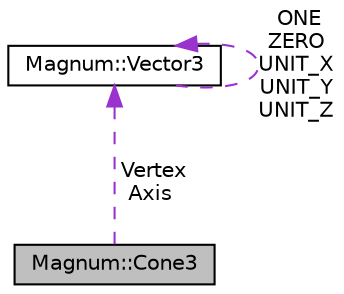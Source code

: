 digraph "Magnum::Cone3"
{
  edge [fontname="Helvetica",fontsize="10",labelfontname="Helvetica",labelfontsize="10"];
  node [fontname="Helvetica",fontsize="10",shape=record];
  Node1 [label="Magnum::Cone3",height=0.2,width=0.4,color="black", fillcolor="grey75", style="filled", fontcolor="black"];
  Node2 -> Node1 [dir="back",color="darkorchid3",fontsize="10",style="dashed",label=" Vertex\nAxis" ,fontname="Helvetica"];
  Node2 [label="Magnum::Vector3",height=0.2,width=0.4,color="black", fillcolor="white", style="filled",URL="$class_magnum_1_1_vector3.html"];
  Node2 -> Node2 [dir="back",color="darkorchid3",fontsize="10",style="dashed",label=" ONE\nZERO\nUNIT_X\nUNIT_Y\nUNIT_Z" ,fontname="Helvetica"];
}

